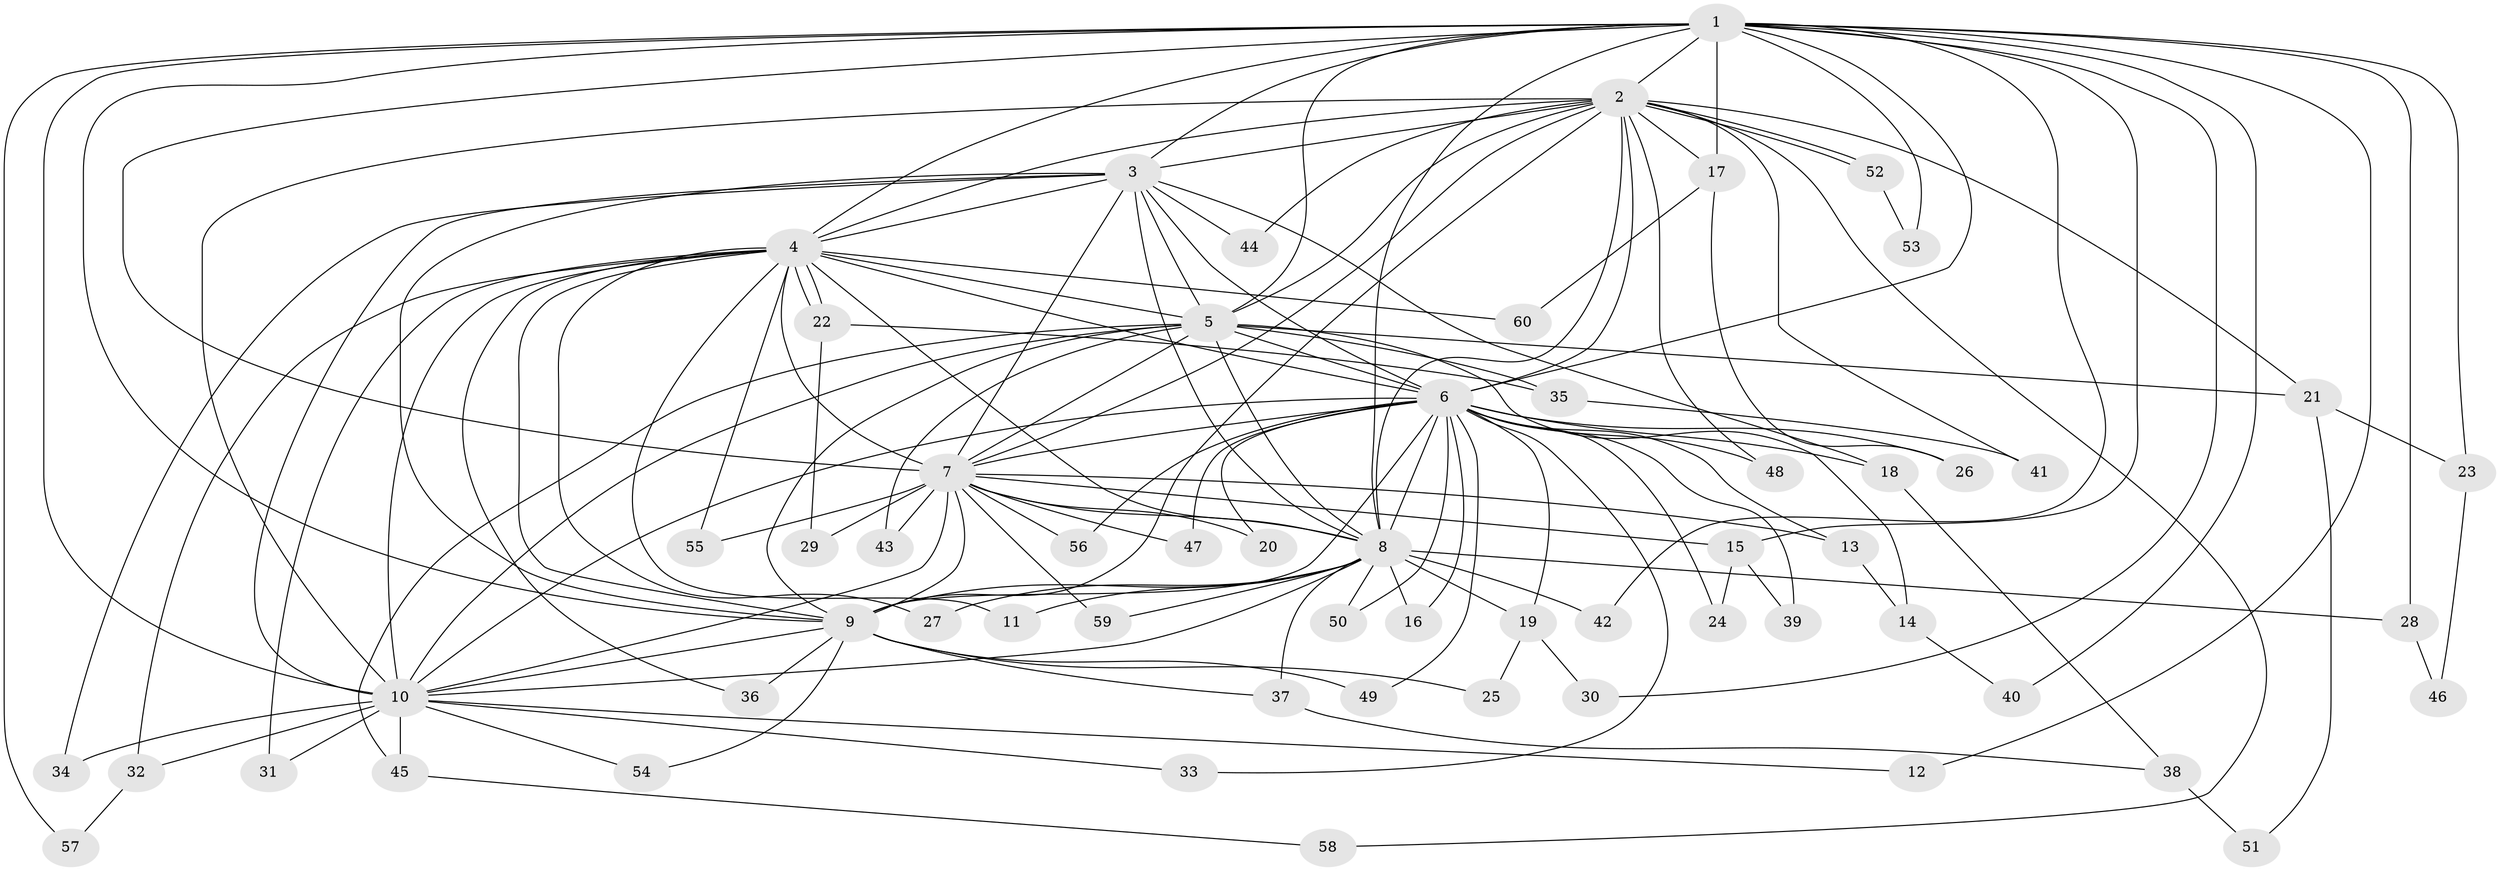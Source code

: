 // Generated by graph-tools (version 1.1) at 2025/25/03/09/25 03:25:50]
// undirected, 60 vertices, 145 edges
graph export_dot {
graph [start="1"]
  node [color=gray90,style=filled];
  1;
  2;
  3;
  4;
  5;
  6;
  7;
  8;
  9;
  10;
  11;
  12;
  13;
  14;
  15;
  16;
  17;
  18;
  19;
  20;
  21;
  22;
  23;
  24;
  25;
  26;
  27;
  28;
  29;
  30;
  31;
  32;
  33;
  34;
  35;
  36;
  37;
  38;
  39;
  40;
  41;
  42;
  43;
  44;
  45;
  46;
  47;
  48;
  49;
  50;
  51;
  52;
  53;
  54;
  55;
  56;
  57;
  58;
  59;
  60;
  1 -- 2;
  1 -- 3;
  1 -- 4;
  1 -- 5;
  1 -- 6;
  1 -- 7;
  1 -- 8;
  1 -- 9;
  1 -- 10;
  1 -- 12;
  1 -- 15;
  1 -- 17;
  1 -- 23;
  1 -- 28;
  1 -- 30;
  1 -- 40;
  1 -- 42;
  1 -- 53;
  1 -- 57;
  2 -- 3;
  2 -- 4;
  2 -- 5;
  2 -- 6;
  2 -- 7;
  2 -- 8;
  2 -- 9;
  2 -- 10;
  2 -- 17;
  2 -- 21;
  2 -- 41;
  2 -- 44;
  2 -- 48;
  2 -- 52;
  2 -- 52;
  2 -- 58;
  3 -- 4;
  3 -- 5;
  3 -- 6;
  3 -- 7;
  3 -- 8;
  3 -- 9;
  3 -- 10;
  3 -- 18;
  3 -- 34;
  3 -- 44;
  4 -- 5;
  4 -- 6;
  4 -- 7;
  4 -- 8;
  4 -- 9;
  4 -- 10;
  4 -- 11;
  4 -- 22;
  4 -- 22;
  4 -- 27;
  4 -- 31;
  4 -- 32;
  4 -- 36;
  4 -- 55;
  4 -- 60;
  5 -- 6;
  5 -- 7;
  5 -- 8;
  5 -- 9;
  5 -- 10;
  5 -- 14;
  5 -- 21;
  5 -- 35;
  5 -- 43;
  5 -- 45;
  6 -- 7;
  6 -- 8;
  6 -- 9;
  6 -- 10;
  6 -- 13;
  6 -- 16;
  6 -- 18;
  6 -- 19;
  6 -- 20;
  6 -- 24;
  6 -- 26;
  6 -- 33;
  6 -- 39;
  6 -- 47;
  6 -- 48;
  6 -- 49;
  6 -- 50;
  6 -- 56;
  7 -- 8;
  7 -- 9;
  7 -- 10;
  7 -- 13;
  7 -- 15;
  7 -- 20;
  7 -- 29;
  7 -- 43;
  7 -- 47;
  7 -- 55;
  7 -- 56;
  7 -- 59;
  8 -- 9;
  8 -- 10;
  8 -- 11;
  8 -- 16;
  8 -- 19;
  8 -- 27;
  8 -- 28;
  8 -- 37;
  8 -- 42;
  8 -- 50;
  8 -- 59;
  9 -- 10;
  9 -- 25;
  9 -- 36;
  9 -- 37;
  9 -- 49;
  9 -- 54;
  10 -- 12;
  10 -- 31;
  10 -- 32;
  10 -- 33;
  10 -- 34;
  10 -- 45;
  10 -- 54;
  13 -- 14;
  14 -- 40;
  15 -- 24;
  15 -- 39;
  17 -- 26;
  17 -- 60;
  18 -- 38;
  19 -- 25;
  19 -- 30;
  21 -- 23;
  21 -- 51;
  22 -- 29;
  22 -- 35;
  23 -- 46;
  28 -- 46;
  32 -- 57;
  35 -- 41;
  37 -- 38;
  38 -- 51;
  45 -- 58;
  52 -- 53;
}
